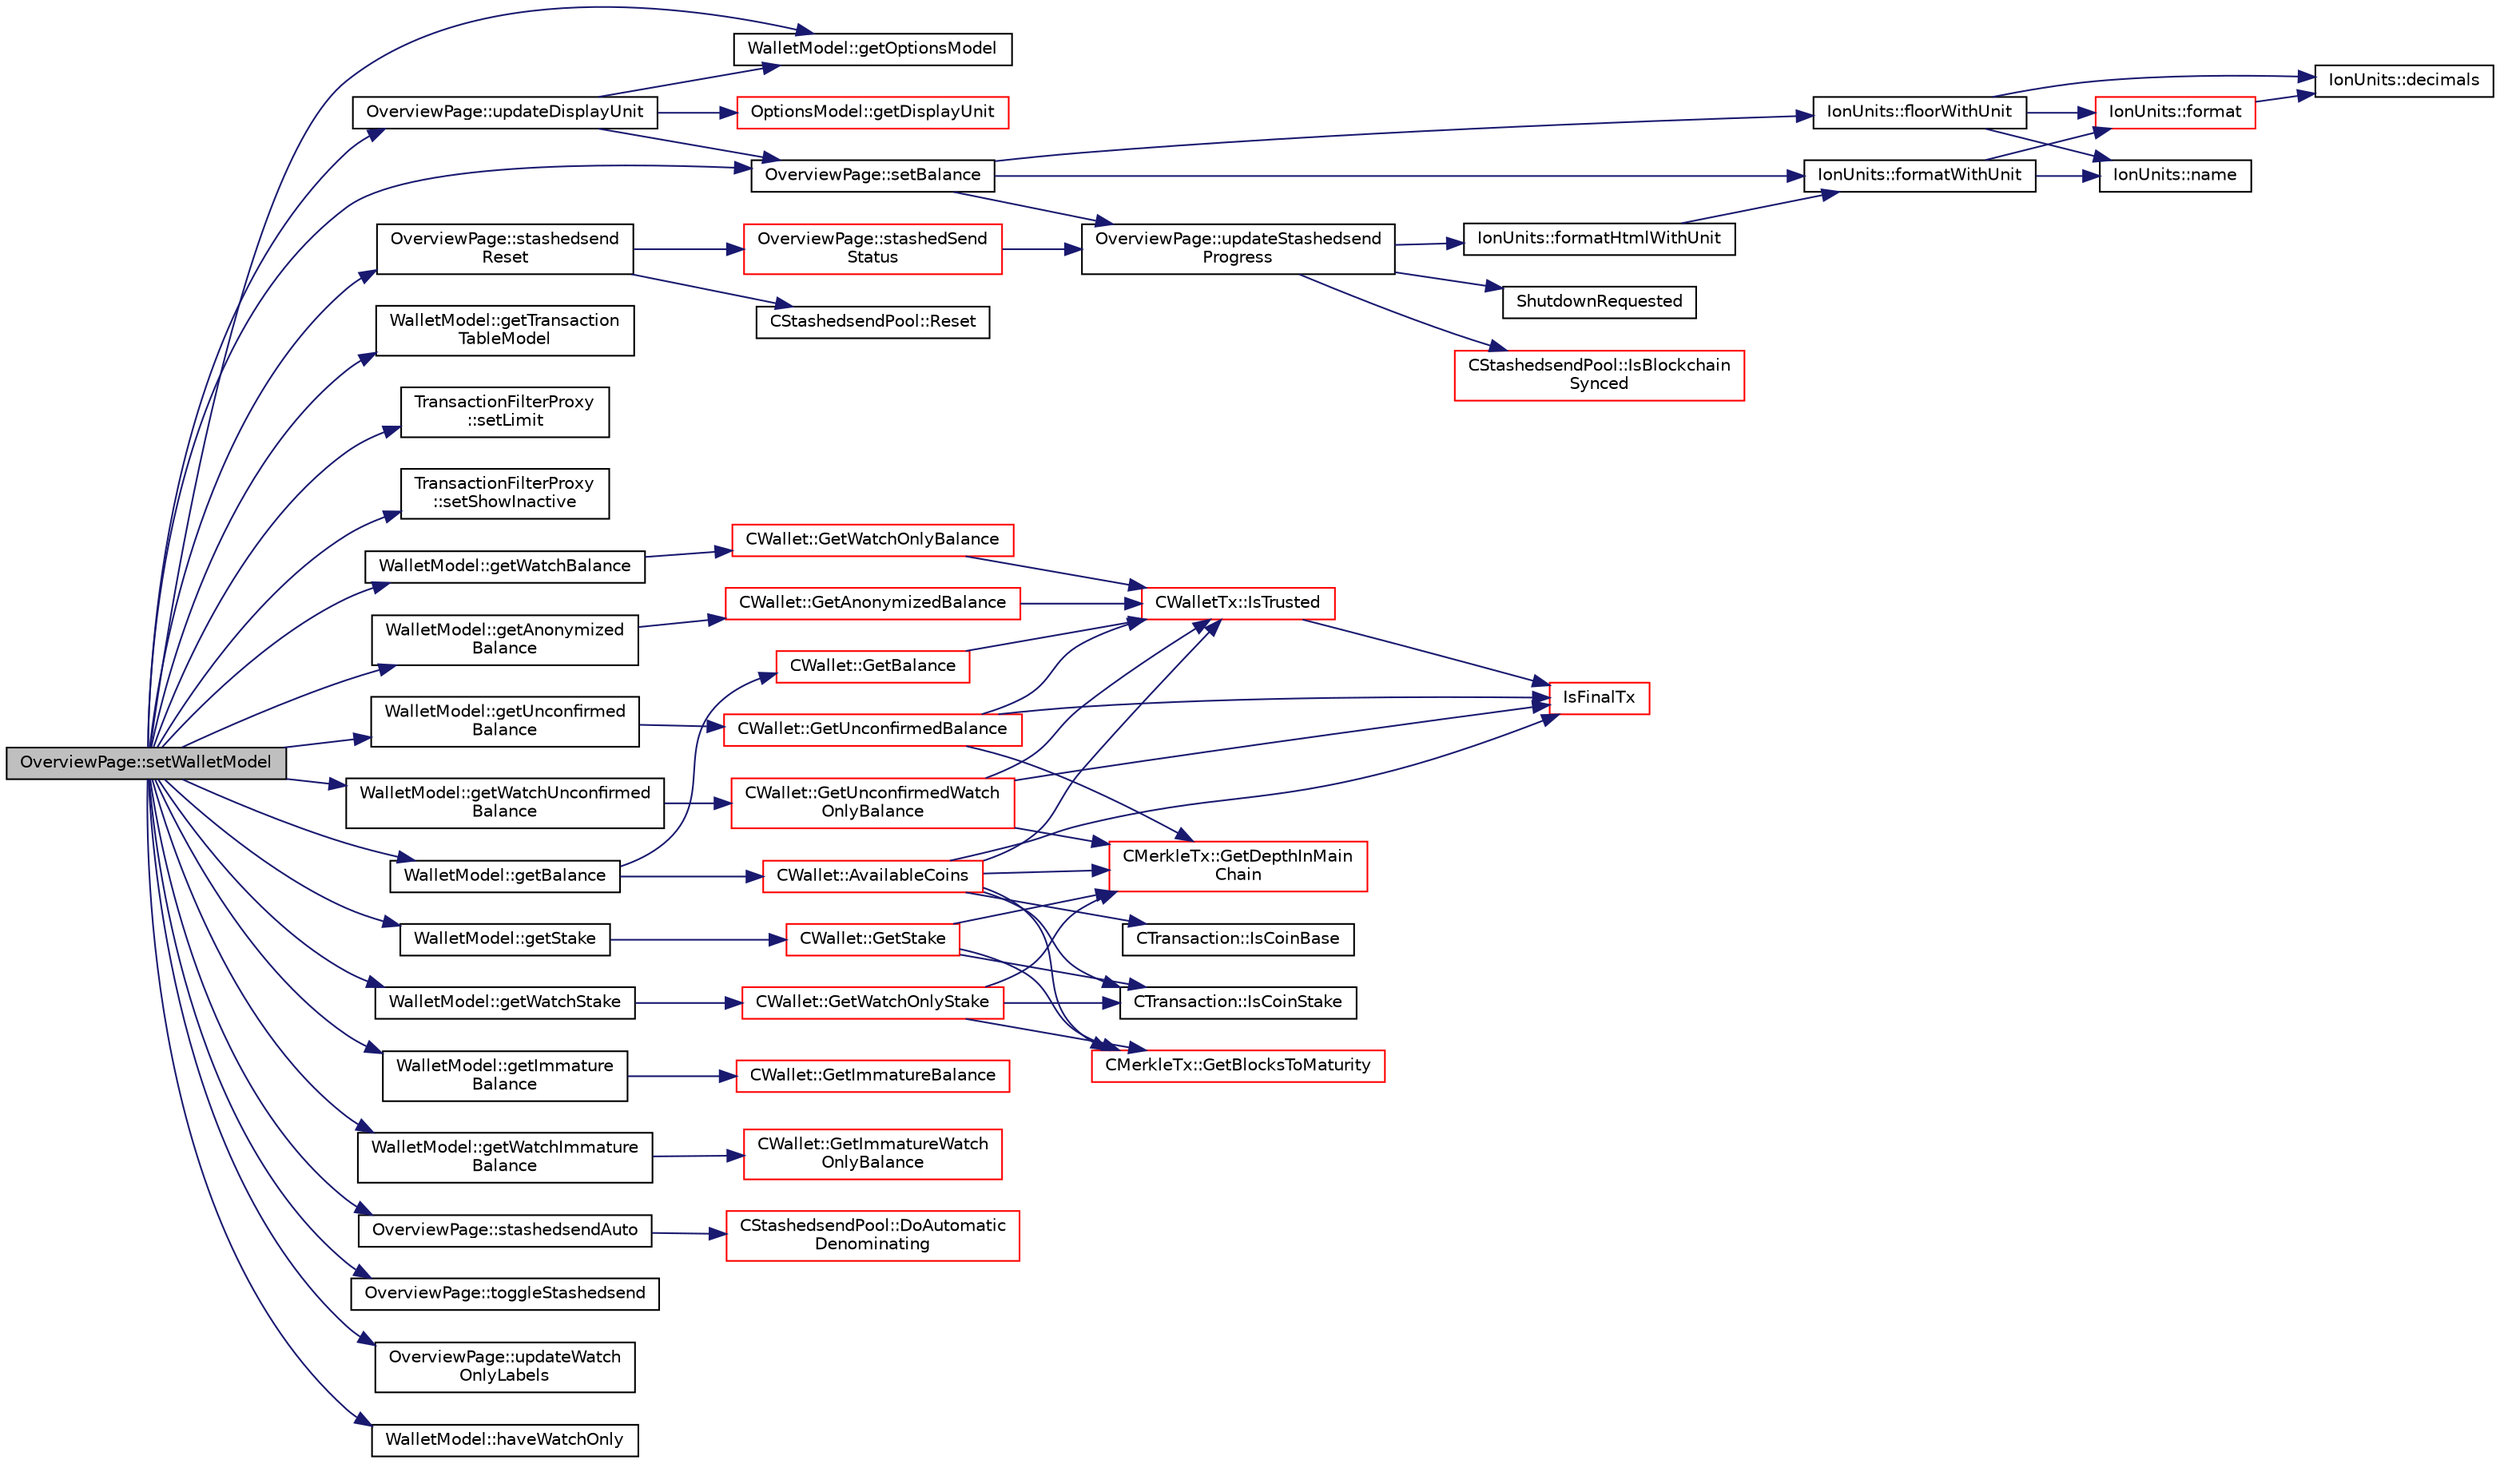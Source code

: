 digraph "OverviewPage::setWalletModel"
{
  edge [fontname="Helvetica",fontsize="10",labelfontname="Helvetica",labelfontsize="10"];
  node [fontname="Helvetica",fontsize="10",shape=record];
  rankdir="LR";
  Node70 [label="OverviewPage::setWalletModel",height=0.2,width=0.4,color="black", fillcolor="grey75", style="filled", fontcolor="black"];
  Node70 -> Node71 [color="midnightblue",fontsize="10",style="solid",fontname="Helvetica"];
  Node71 [label="WalletModel::getOptionsModel",height=0.2,width=0.4,color="black", fillcolor="white", style="filled",URL="$d4/d27/class_wallet_model.html#a96d53e56b3f8f07537ea2523f7a7d300"];
  Node70 -> Node72 [color="midnightblue",fontsize="10",style="solid",fontname="Helvetica"];
  Node72 [label="WalletModel::getTransaction\lTableModel",height=0.2,width=0.4,color="black", fillcolor="white", style="filled",URL="$d4/d27/class_wallet_model.html#afe9f7d149f1e8335033c69dab1dc277d"];
  Node70 -> Node73 [color="midnightblue",fontsize="10",style="solid",fontname="Helvetica"];
  Node73 [label="TransactionFilterProxy\l::setLimit",height=0.2,width=0.4,color="black", fillcolor="white", style="filled",URL="$d2/ddd/class_transaction_filter_proxy.html#a3ec04a38573eb59b8f246f54658d2702",tooltip="Set maximum number of rows returned, -1 if unlimited. "];
  Node70 -> Node74 [color="midnightblue",fontsize="10",style="solid",fontname="Helvetica"];
  Node74 [label="TransactionFilterProxy\l::setShowInactive",height=0.2,width=0.4,color="black", fillcolor="white", style="filled",URL="$d2/ddd/class_transaction_filter_proxy.html#aad1598cc4308eb08d8f617f08f62ece6",tooltip="Set whether to show conflicted transactions. "];
  Node70 -> Node75 [color="midnightblue",fontsize="10",style="solid",fontname="Helvetica"];
  Node75 [label="OverviewPage::setBalance",height=0.2,width=0.4,color="black", fillcolor="white", style="filled",URL="$d1/d91/class_overview_page.html#a070a269ea7c7aacf129e6325fcd8343a"];
  Node75 -> Node76 [color="midnightblue",fontsize="10",style="solid",fontname="Helvetica"];
  Node76 [label="IonUnits::formatWithUnit",height=0.2,width=0.4,color="black", fillcolor="white", style="filled",URL="$d7/dab/class_ion_units.html#a07052cd4b4b8496b73ffe657432a8624",tooltip="Format as string (with unit) "];
  Node76 -> Node77 [color="midnightblue",fontsize="10",style="solid",fontname="Helvetica"];
  Node77 [label="IonUnits::format",height=0.2,width=0.4,color="red", fillcolor="white", style="filled",URL="$d7/dab/class_ion_units.html#a7cf8cdbd0a24c418ae91b511fac5bee4",tooltip="Format as string. "];
  Node77 -> Node80 [color="midnightblue",fontsize="10",style="solid",fontname="Helvetica"];
  Node80 [label="IonUnits::decimals",height=0.2,width=0.4,color="black", fillcolor="white", style="filled",URL="$d7/dab/class_ion_units.html#a5e9c7a5b666b858c171760273c51c9d7",tooltip="Number of decimals left. "];
  Node76 -> Node81 [color="midnightblue",fontsize="10",style="solid",fontname="Helvetica"];
  Node81 [label="IonUnits::name",height=0.2,width=0.4,color="black", fillcolor="white", style="filled",URL="$d7/dab/class_ion_units.html#a5bb4881389b09aeeb0bc235e87e0a42f",tooltip="Short name. "];
  Node75 -> Node82 [color="midnightblue",fontsize="10",style="solid",fontname="Helvetica"];
  Node82 [label="IonUnits::floorWithUnit",height=0.2,width=0.4,color="black", fillcolor="white", style="filled",URL="$d7/dab/class_ion_units.html#a1e7cb2ff33bec9e9e01e96d213a5bbfa",tooltip="Format as string (with unit) but floor value up to \"digits\" settings. "];
  Node82 -> Node77 [color="midnightblue",fontsize="10",style="solid",fontname="Helvetica"];
  Node82 -> Node80 [color="midnightblue",fontsize="10",style="solid",fontname="Helvetica"];
  Node82 -> Node81 [color="midnightblue",fontsize="10",style="solid",fontname="Helvetica"];
  Node75 -> Node83 [color="midnightblue",fontsize="10",style="solid",fontname="Helvetica"];
  Node83 [label="OverviewPage::updateStashedsend\lProgress",height=0.2,width=0.4,color="black", fillcolor="white", style="filled",URL="$d1/d91/class_overview_page.html#acf4dda06d83173e5c701f4953c6a09aa"];
  Node83 -> Node84 [color="midnightblue",fontsize="10",style="solid",fontname="Helvetica"];
  Node84 [label="CStashedsendPool::IsBlockchain\lSynced",height=0.2,width=0.4,color="red", fillcolor="white", style="filled",URL="$dd/d8a/class_c_stashedsend_pool.html#ac16a6c8b1f65273204453d723423acf9",tooltip="from masternode-sync.h "];
  Node83 -> Node86 [color="midnightblue",fontsize="10",style="solid",fontname="Helvetica"];
  Node86 [label="ShutdownRequested",height=0.2,width=0.4,color="black", fillcolor="white", style="filled",URL="$d0/dc9/init_8cpp.html#a6f201ca9fe6b594f1985c12b4482ea5a"];
  Node83 -> Node87 [color="midnightblue",fontsize="10",style="solid",fontname="Helvetica"];
  Node87 [label="IonUnits::formatHtmlWithUnit",height=0.2,width=0.4,color="black", fillcolor="white", style="filled",URL="$d7/dab/class_ion_units.html#a93a4fcdd7d407be3b5ff404c678d7bf3"];
  Node87 -> Node76 [color="midnightblue",fontsize="10",style="solid",fontname="Helvetica"];
  Node70 -> Node88 [color="midnightblue",fontsize="10",style="solid",fontname="Helvetica"];
  Node88 [label="WalletModel::getBalance",height=0.2,width=0.4,color="black", fillcolor="white", style="filled",URL="$d4/d27/class_wallet_model.html#a4d2cb225a19b89c64f4b5d81faf89beb"];
  Node88 -> Node89 [color="midnightblue",fontsize="10",style="solid",fontname="Helvetica"];
  Node89 [label="CWallet::AvailableCoins",height=0.2,width=0.4,color="red", fillcolor="white", style="filled",URL="$d2/de5/class_c_wallet.html#a0f950dede91de2be32ea8c43a40469ab"];
  Node89 -> Node90 [color="midnightblue",fontsize="10",style="solid",fontname="Helvetica"];
  Node90 [label="IsFinalTx",height=0.2,width=0.4,color="red", fillcolor="white", style="filled",URL="$df/d0a/main_8cpp.html#adc332cd7ac94e639bb4239618341be19"];
  Node89 -> Node93 [color="midnightblue",fontsize="10",style="solid",fontname="Helvetica"];
  Node93 [label="CWalletTx::IsTrusted",height=0.2,width=0.4,color="red", fillcolor="white", style="filled",URL="$d6/d53/class_c_wallet_tx.html#a71efb0d5b5def8ae00a1d74b8741bfcb"];
  Node93 -> Node90 [color="midnightblue",fontsize="10",style="solid",fontname="Helvetica"];
  Node89 -> Node98 [color="midnightblue",fontsize="10",style="solid",fontname="Helvetica"];
  Node98 [label="CTransaction::IsCoinBase",height=0.2,width=0.4,color="black", fillcolor="white", style="filled",URL="$df/d43/class_c_transaction.html#a96256e8ac1bf79ad9c057e48c41132dd"];
  Node89 -> Node99 [color="midnightblue",fontsize="10",style="solid",fontname="Helvetica"];
  Node99 [label="CMerkleTx::GetBlocksToMaturity",height=0.2,width=0.4,color="red", fillcolor="white", style="filled",URL="$d1/dff/class_c_merkle_tx.html#a69ebd437f7b44169659c3527fe73b6ab"];
  Node89 -> Node101 [color="midnightblue",fontsize="10",style="solid",fontname="Helvetica"];
  Node101 [label="CTransaction::IsCoinStake",height=0.2,width=0.4,color="black", fillcolor="white", style="filled",URL="$df/d43/class_c_transaction.html#ace4278a41a296d40dcf5fb2b9cf007ec"];
  Node89 -> Node102 [color="midnightblue",fontsize="10",style="solid",fontname="Helvetica"];
  Node102 [label="CMerkleTx::GetDepthInMain\lChain",height=0.2,width=0.4,color="red", fillcolor="white", style="filled",URL="$d1/dff/class_c_merkle_tx.html#a887a9f1a0b7fc64b43e42cec76b38ef9"];
  Node88 -> Node106 [color="midnightblue",fontsize="10",style="solid",fontname="Helvetica"];
  Node106 [label="CWallet::GetBalance",height=0.2,width=0.4,color="red", fillcolor="white", style="filled",URL="$d2/de5/class_c_wallet.html#aa6522c2833bc0a84d216cf102b51ba05"];
  Node106 -> Node93 [color="midnightblue",fontsize="10",style="solid",fontname="Helvetica"];
  Node70 -> Node110 [color="midnightblue",fontsize="10",style="solid",fontname="Helvetica"];
  Node110 [label="WalletModel::getStake",height=0.2,width=0.4,color="black", fillcolor="white", style="filled",URL="$d4/d27/class_wallet_model.html#a52610e28004228368104550b2e652872"];
  Node110 -> Node111 [color="midnightblue",fontsize="10",style="solid",fontname="Helvetica"];
  Node111 [label="CWallet::GetStake",height=0.2,width=0.4,color="red", fillcolor="white", style="filled",URL="$d2/de5/class_c_wallet.html#a87a52700330336da4957026c091916d8"];
  Node111 -> Node101 [color="midnightblue",fontsize="10",style="solid",fontname="Helvetica"];
  Node111 -> Node99 [color="midnightblue",fontsize="10",style="solid",fontname="Helvetica"];
  Node111 -> Node102 [color="midnightblue",fontsize="10",style="solid",fontname="Helvetica"];
  Node70 -> Node112 [color="midnightblue",fontsize="10",style="solid",fontname="Helvetica"];
  Node112 [label="WalletModel::getUnconfirmed\lBalance",height=0.2,width=0.4,color="black", fillcolor="white", style="filled",URL="$d4/d27/class_wallet_model.html#a5028f20a33e0d17942abeea537916736"];
  Node112 -> Node113 [color="midnightblue",fontsize="10",style="solid",fontname="Helvetica"];
  Node113 [label="CWallet::GetUnconfirmedBalance",height=0.2,width=0.4,color="red", fillcolor="white", style="filled",URL="$d2/de5/class_c_wallet.html#a6e6e1497535d499242c2f2a76d1cbe63"];
  Node113 -> Node90 [color="midnightblue",fontsize="10",style="solid",fontname="Helvetica"];
  Node113 -> Node93 [color="midnightblue",fontsize="10",style="solid",fontname="Helvetica"];
  Node113 -> Node102 [color="midnightblue",fontsize="10",style="solid",fontname="Helvetica"];
  Node70 -> Node114 [color="midnightblue",fontsize="10",style="solid",fontname="Helvetica"];
  Node114 [label="WalletModel::getImmature\lBalance",height=0.2,width=0.4,color="black", fillcolor="white", style="filled",URL="$d4/d27/class_wallet_model.html#ac5dbbc28b2c8ecd2e00fb45c6a2cb6f8"];
  Node114 -> Node115 [color="midnightblue",fontsize="10",style="solid",fontname="Helvetica"];
  Node115 [label="CWallet::GetImmatureBalance",height=0.2,width=0.4,color="red", fillcolor="white", style="filled",URL="$d2/de5/class_c_wallet.html#a6ab8dfa75c5c8d5539325f3981697964"];
  Node70 -> Node117 [color="midnightblue",fontsize="10",style="solid",fontname="Helvetica"];
  Node117 [label="WalletModel::getAnonymized\lBalance",height=0.2,width=0.4,color="black", fillcolor="white", style="filled",URL="$d4/d27/class_wallet_model.html#a3b4c7b849fca17bb1f8e315e23e68c7d"];
  Node117 -> Node118 [color="midnightblue",fontsize="10",style="solid",fontname="Helvetica"];
  Node118 [label="CWallet::GetAnonymizedBalance",height=0.2,width=0.4,color="red", fillcolor="white", style="filled",URL="$d2/de5/class_c_wallet.html#ad71e805ab9614962a57cb931e91b4297"];
  Node118 -> Node93 [color="midnightblue",fontsize="10",style="solid",fontname="Helvetica"];
  Node70 -> Node123 [color="midnightblue",fontsize="10",style="solid",fontname="Helvetica"];
  Node123 [label="WalletModel::getWatchBalance",height=0.2,width=0.4,color="black", fillcolor="white", style="filled",URL="$d4/d27/class_wallet_model.html#a6d9050286d99bccb4a28a8d88f0ca5f8"];
  Node123 -> Node124 [color="midnightblue",fontsize="10",style="solid",fontname="Helvetica"];
  Node124 [label="CWallet::GetWatchOnlyBalance",height=0.2,width=0.4,color="red", fillcolor="white", style="filled",URL="$d2/de5/class_c_wallet.html#a92a58ebac7d7d398597657600db56611"];
  Node124 -> Node93 [color="midnightblue",fontsize="10",style="solid",fontname="Helvetica"];
  Node70 -> Node126 [color="midnightblue",fontsize="10",style="solid",fontname="Helvetica"];
  Node126 [label="WalletModel::getWatchStake",height=0.2,width=0.4,color="black", fillcolor="white", style="filled",URL="$d4/d27/class_wallet_model.html#a0ce2b0a7228e7c8f11e083d20ff005a3"];
  Node126 -> Node127 [color="midnightblue",fontsize="10",style="solid",fontname="Helvetica"];
  Node127 [label="CWallet::GetWatchOnlyStake",height=0.2,width=0.4,color="red", fillcolor="white", style="filled",URL="$d2/de5/class_c_wallet.html#a82b1de8131c2cdd7ec158a06f42586e0"];
  Node127 -> Node101 [color="midnightblue",fontsize="10",style="solid",fontname="Helvetica"];
  Node127 -> Node99 [color="midnightblue",fontsize="10",style="solid",fontname="Helvetica"];
  Node127 -> Node102 [color="midnightblue",fontsize="10",style="solid",fontname="Helvetica"];
  Node70 -> Node128 [color="midnightblue",fontsize="10",style="solid",fontname="Helvetica"];
  Node128 [label="WalletModel::getWatchUnconfirmed\lBalance",height=0.2,width=0.4,color="black", fillcolor="white", style="filled",URL="$d4/d27/class_wallet_model.html#a691b35afd9aff056e1398fd057691ff1"];
  Node128 -> Node129 [color="midnightblue",fontsize="10",style="solid",fontname="Helvetica"];
  Node129 [label="CWallet::GetUnconfirmedWatch\lOnlyBalance",height=0.2,width=0.4,color="red", fillcolor="white", style="filled",URL="$d2/de5/class_c_wallet.html#ab0c110f14f0429f9de594b2293837621"];
  Node129 -> Node90 [color="midnightblue",fontsize="10",style="solid",fontname="Helvetica"];
  Node129 -> Node93 [color="midnightblue",fontsize="10",style="solid",fontname="Helvetica"];
  Node129 -> Node102 [color="midnightblue",fontsize="10",style="solid",fontname="Helvetica"];
  Node70 -> Node130 [color="midnightblue",fontsize="10",style="solid",fontname="Helvetica"];
  Node130 [label="WalletModel::getWatchImmature\lBalance",height=0.2,width=0.4,color="black", fillcolor="white", style="filled",URL="$d4/d27/class_wallet_model.html#a9da743fbe881d4928eeafc48f50ef3d5"];
  Node130 -> Node131 [color="midnightblue",fontsize="10",style="solid",fontname="Helvetica"];
  Node131 [label="CWallet::GetImmatureWatch\lOnlyBalance",height=0.2,width=0.4,color="red", fillcolor="white", style="filled",URL="$d2/de5/class_c_wallet.html#a1372ba886aaeda65bf28758c9ccb65b4"];
  Node70 -> Node133 [color="midnightblue",fontsize="10",style="solid",fontname="Helvetica"];
  Node133 [label="OverviewPage::updateDisplayUnit",height=0.2,width=0.4,color="black", fillcolor="white", style="filled",URL="$d1/d91/class_overview_page.html#a03f19b9afd9af4b72d9bba7b0c7cf900"];
  Node133 -> Node71 [color="midnightblue",fontsize="10",style="solid",fontname="Helvetica"];
  Node133 -> Node134 [color="midnightblue",fontsize="10",style="solid",fontname="Helvetica"];
  Node134 [label="OptionsModel::getDisplayUnit",height=0.2,width=0.4,color="red", fillcolor="white", style="filled",URL="$da/d1f/class_options_model.html#a3b6e4d4ef42be3aaba315b8cd14f468e"];
  Node133 -> Node75 [color="midnightblue",fontsize="10",style="solid",fontname="Helvetica"];
  Node70 -> Node137 [color="midnightblue",fontsize="10",style="solid",fontname="Helvetica"];
  Node137 [label="OverviewPage::stashedsendAuto",height=0.2,width=0.4,color="black", fillcolor="white", style="filled",URL="$d1/d91/class_overview_page.html#abf60d7de5f283687a914b487dc44ca76"];
  Node137 -> Node138 [color="midnightblue",fontsize="10",style="solid",fontname="Helvetica"];
  Node138 [label="CStashedsendPool::DoAutomatic\lDenominating",height=0.2,width=0.4,color="red", fillcolor="white", style="filled",URL="$dd/d8a/class_c_stashedsend_pool.html#a21f19df4854af34c8f89187c768a524f",tooltip="Passively run Stashedsend in the background according to the configuration in settings (only for QT) ..."];
  Node70 -> Node142 [color="midnightblue",fontsize="10",style="solid",fontname="Helvetica"];
  Node142 [label="OverviewPage::stashedsend\lReset",height=0.2,width=0.4,color="black", fillcolor="white", style="filled",URL="$d1/d91/class_overview_page.html#a6b87c065c31ccd136f541edd3bb73134"];
  Node142 -> Node143 [color="midnightblue",fontsize="10",style="solid",fontname="Helvetica"];
  Node143 [label="CStashedsendPool::Reset",height=0.2,width=0.4,color="black", fillcolor="white", style="filled",URL="$dd/d8a/class_c_stashedsend_pool.html#a7b7c40ff69cf6775476fef0220284ac3"];
  Node142 -> Node144 [color="midnightblue",fontsize="10",style="solid",fontname="Helvetica"];
  Node144 [label="OverviewPage::stashedSend\lStatus",height=0.2,width=0.4,color="red", fillcolor="white", style="filled",URL="$d1/d91/class_overview_page.html#ac6d1b3475132a87b31c1510014e4d0e7"];
  Node144 -> Node83 [color="midnightblue",fontsize="10",style="solid",fontname="Helvetica"];
  Node70 -> Node148 [color="midnightblue",fontsize="10",style="solid",fontname="Helvetica"];
  Node148 [label="OverviewPage::toggleStashedsend",height=0.2,width=0.4,color="black", fillcolor="white", style="filled",URL="$d1/d91/class_overview_page.html#acb7a4378759f4f28ff69511839eece57"];
  Node70 -> Node149 [color="midnightblue",fontsize="10",style="solid",fontname="Helvetica"];
  Node149 [label="OverviewPage::updateWatch\lOnlyLabels",height=0.2,width=0.4,color="black", fillcolor="white", style="filled",URL="$d1/d91/class_overview_page.html#a55febf9c3251e68a45d258a3e81625ef"];
  Node70 -> Node150 [color="midnightblue",fontsize="10",style="solid",fontname="Helvetica"];
  Node150 [label="WalletModel::haveWatchOnly",height=0.2,width=0.4,color="black", fillcolor="white", style="filled",URL="$d4/d27/class_wallet_model.html#ab5e8e946e9ac3ddc9dc6a203e61968e2"];
}

